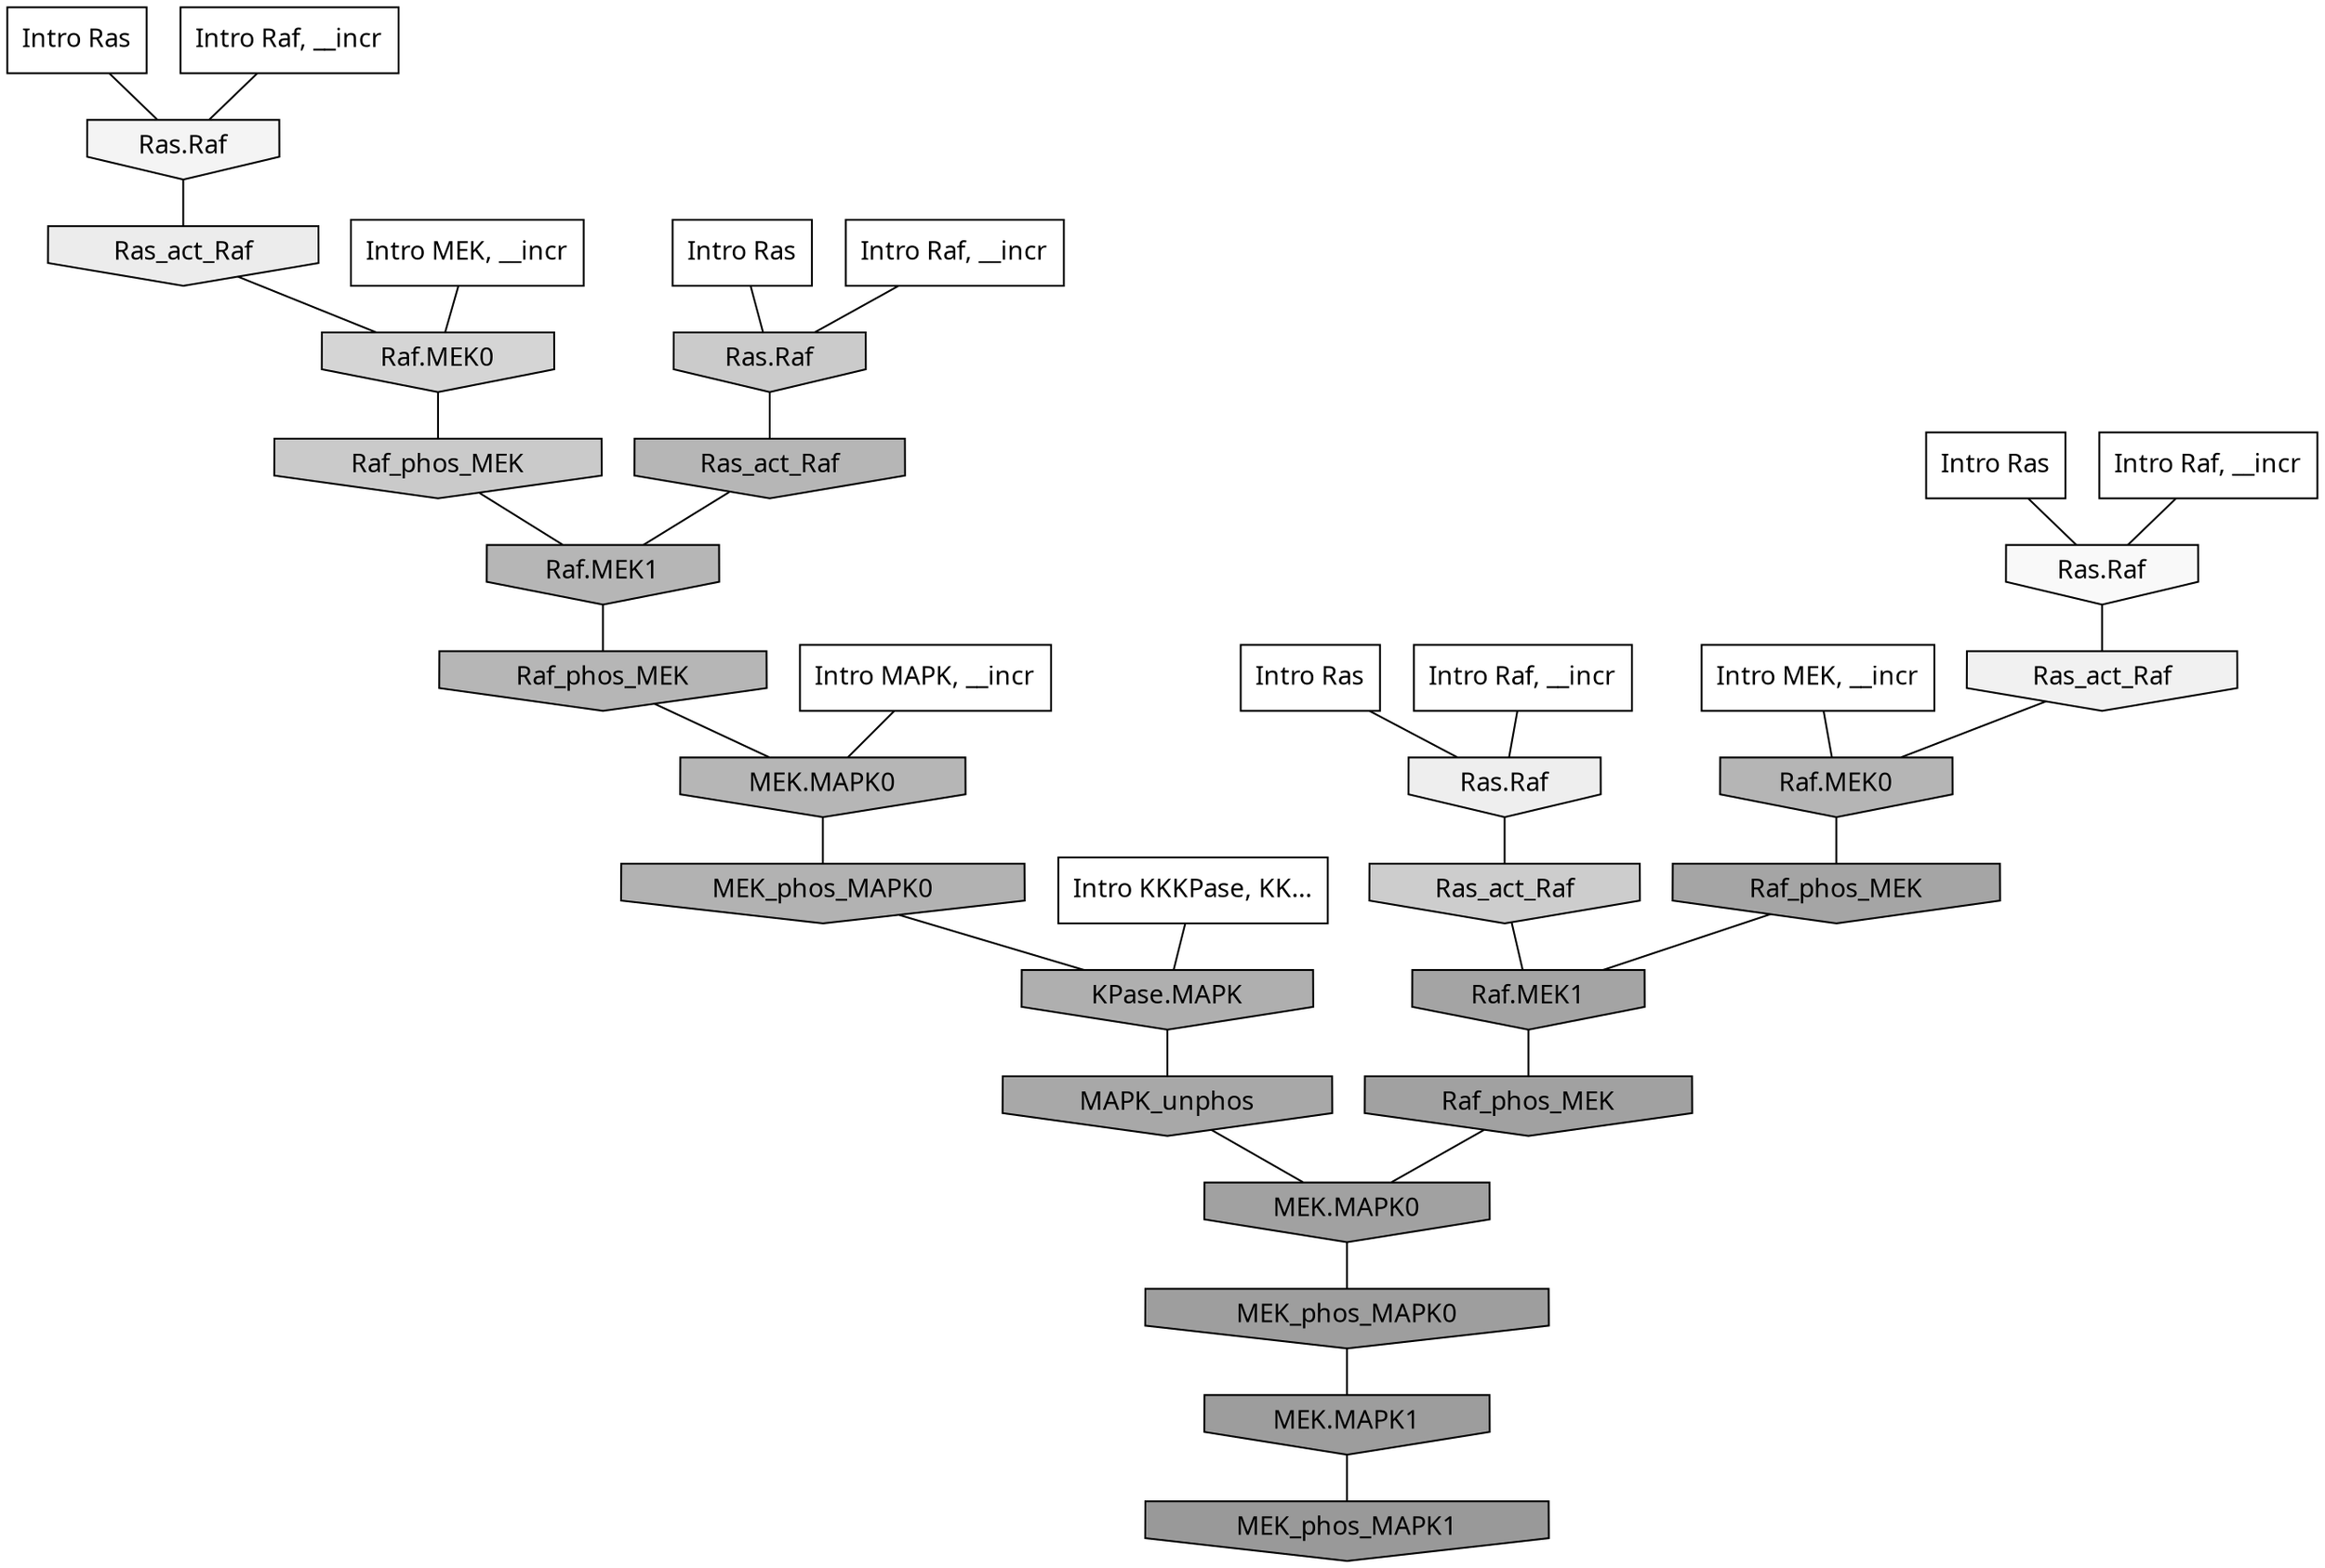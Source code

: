 digraph G{
  rankdir="TB";
  ranksep=0.30;
  node [fontname="CMU Serif"];
  edge [fontname="CMU Serif"];
  
  10 [label="Intro Ras", shape=rectangle, style=filled, fillcolor="0.000 0.000 1.000"]
  
  13 [label="Intro Ras", shape=rectangle, style=filled, fillcolor="0.000 0.000 1.000"]
  
  60 [label="Intro Ras", shape=rectangle, style=filled, fillcolor="0.000 0.000 1.000"]
  
  62 [label="Intro Ras", shape=rectangle, style=filled, fillcolor="0.000 0.000 1.000"]
  
  391 [label="Intro Raf, __incr", shape=rectangle, style=filled, fillcolor="0.000 0.000 1.000"]
  
  644 [label="Intro Raf, __incr", shape=rectangle, style=filled, fillcolor="0.000 0.000 1.000"]
  
  751 [label="Intro Raf, __incr", shape=rectangle, style=filled, fillcolor="0.000 0.000 1.000"]
  
  975 [label="Intro Raf, __incr", shape=rectangle, style=filled, fillcolor="0.000 0.000 1.000"]
  
  1531 [label="Intro MEK, __incr", shape=rectangle, style=filled, fillcolor="0.000 0.000 1.000"]
  
  1788 [label="Intro MEK, __incr", shape=rectangle, style=filled, fillcolor="0.000 0.000 1.000"]
  
  2527 [label="Intro MAPK, __incr", shape=rectangle, style=filled, fillcolor="0.000 0.000 1.000"]
  
  3149 [label="Intro KKKPase, KK...", shape=rectangle, style=filled, fillcolor="0.000 0.000 1.000"]
  
  3470 [label="Ras.Raf", shape=invhouse, style=filled, fillcolor="0.000 0.000 0.973"]
  
  3583 [label="Ras.Raf", shape=invhouse, style=filled, fillcolor="0.000 0.000 0.956"]
  
  3685 [label="Ras_act_Raf", shape=invhouse, style=filled, fillcolor="0.000 0.000 0.943"]
  
  3847 [label="Ras.Raf", shape=invhouse, style=filled, fillcolor="0.000 0.000 0.930"]
  
  3948 [label="Ras_act_Raf", shape=invhouse, style=filled, fillcolor="0.000 0.000 0.922"]
  
  5206 [label="Raf.MEK0", shape=invhouse, style=filled, fillcolor="0.000 0.000 0.835"]
  
  5760 [label="Ras_act_Raf", shape=invhouse, style=filled, fillcolor="0.000 0.000 0.801"]
  
  5893 [label="Ras.Raf", shape=invhouse, style=filled, fillcolor="0.000 0.000 0.794"]
  
  5973 [label="Raf_phos_MEK", shape=invhouse, style=filled, fillcolor="0.000 0.000 0.790"]
  
  7850 [label="Ras_act_Raf", shape=invhouse, style=filled, fillcolor="0.000 0.000 0.713"]
  
  7852 [label="Raf.MEK1", shape=invhouse, style=filled, fillcolor="0.000 0.000 0.713"]
  
  7904 [label="Raf_phos_MEK", shape=invhouse, style=filled, fillcolor="0.000 0.000 0.712"]
  
  7906 [label="MEK.MAPK0", shape=invhouse, style=filled, fillcolor="0.000 0.000 0.712"]
  
  7964 [label="Raf.MEK0", shape=invhouse, style=filled, fillcolor="0.000 0.000 0.709"]
  
  8382 [label="MEK_phos_MAPK0", shape=invhouse, style=filled, fillcolor="0.000 0.000 0.696"]
  
  8756 [label="KPase.MAPK", shape=invhouse, style=filled, fillcolor="0.000 0.000 0.685"]
  
  9731 [label="MAPK_unphos", shape=invhouse, style=filled, fillcolor="0.000 0.000 0.658"]
  
  10280 [label="Raf_phos_MEK", shape=invhouse, style=filled, fillcolor="0.000 0.000 0.645"]
  
  10393 [label="Raf.MEK1", shape=invhouse, style=filled, fillcolor="0.000 0.000 0.643"]
  
  10958 [label="Raf_phos_MEK", shape=invhouse, style=filled, fillcolor="0.000 0.000 0.629"]
  
  10961 [label="MEK.MAPK0", shape=invhouse, style=filled, fillcolor="0.000 0.000 0.629"]
  
  11381 [label="MEK_phos_MAPK0", shape=invhouse, style=filled, fillcolor="0.000 0.000 0.621"]
  
  11589 [label="MEK.MAPK1", shape=invhouse, style=filled, fillcolor="0.000 0.000 0.617"]
  
  12493 [label="MEK_phos_MAPK1", shape=invhouse, style=filled, fillcolor="0.000 0.000 0.600"]
  
  
  11589 -> 12493 [dir=none, color="0.000 0.000 0.000"] 
  11381 -> 11589 [dir=none, color="0.000 0.000 0.000"] 
  10961 -> 11381 [dir=none, color="0.000 0.000 0.000"] 
  10958 -> 10961 [dir=none, color="0.000 0.000 0.000"] 
  10393 -> 10958 [dir=none, color="0.000 0.000 0.000"] 
  10280 -> 10393 [dir=none, color="0.000 0.000 0.000"] 
  9731 -> 10961 [dir=none, color="0.000 0.000 0.000"] 
  8756 -> 9731 [dir=none, color="0.000 0.000 0.000"] 
  8382 -> 8756 [dir=none, color="0.000 0.000 0.000"] 
  7964 -> 10280 [dir=none, color="0.000 0.000 0.000"] 
  7906 -> 8382 [dir=none, color="0.000 0.000 0.000"] 
  7904 -> 7906 [dir=none, color="0.000 0.000 0.000"] 
  7852 -> 7904 [dir=none, color="0.000 0.000 0.000"] 
  7850 -> 7852 [dir=none, color="0.000 0.000 0.000"] 
  5973 -> 7852 [dir=none, color="0.000 0.000 0.000"] 
  5893 -> 7850 [dir=none, color="0.000 0.000 0.000"] 
  5760 -> 10393 [dir=none, color="0.000 0.000 0.000"] 
  5206 -> 5973 [dir=none, color="0.000 0.000 0.000"] 
  3948 -> 5206 [dir=none, color="0.000 0.000 0.000"] 
  3847 -> 5760 [dir=none, color="0.000 0.000 0.000"] 
  3685 -> 7964 [dir=none, color="0.000 0.000 0.000"] 
  3583 -> 3948 [dir=none, color="0.000 0.000 0.000"] 
  3470 -> 3685 [dir=none, color="0.000 0.000 0.000"] 
  3149 -> 8756 [dir=none, color="0.000 0.000 0.000"] 
  2527 -> 7906 [dir=none, color="0.000 0.000 0.000"] 
  1788 -> 7964 [dir=none, color="0.000 0.000 0.000"] 
  1531 -> 5206 [dir=none, color="0.000 0.000 0.000"] 
  975 -> 3583 [dir=none, color="0.000 0.000 0.000"] 
  751 -> 3847 [dir=none, color="0.000 0.000 0.000"] 
  644 -> 3470 [dir=none, color="0.000 0.000 0.000"] 
  391 -> 5893 [dir=none, color="0.000 0.000 0.000"] 
  62 -> 3847 [dir=none, color="0.000 0.000 0.000"] 
  60 -> 5893 [dir=none, color="0.000 0.000 0.000"] 
  13 -> 3470 [dir=none, color="0.000 0.000 0.000"] 
  10 -> 3583 [dir=none, color="0.000 0.000 0.000"] 
  
  }
